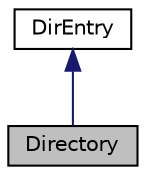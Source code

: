 digraph "Directory"
{
 // INTERACTIVE_SVG=YES
  edge [fontname="Helvetica",fontsize="10",labelfontname="Helvetica",labelfontsize="10"];
  node [fontname="Helvetica",fontsize="10",shape=record];
  Node0 [label="Directory",height=0.2,width=0.4,color="black", fillcolor="grey75", style="filled", fontcolor="black"];
  Node1 -> Node0 [dir="back",color="midnightblue",fontsize="10",style="solid",fontname="Helvetica"];
  Node1 [label="DirEntry",height=0.2,width=0.4,color="black", fillcolor="white", style="filled",URL="$d9/dd5/class_dir_entry.html",tooltip="Class representing an entry (file or sub directory) in a directory. "];
}
